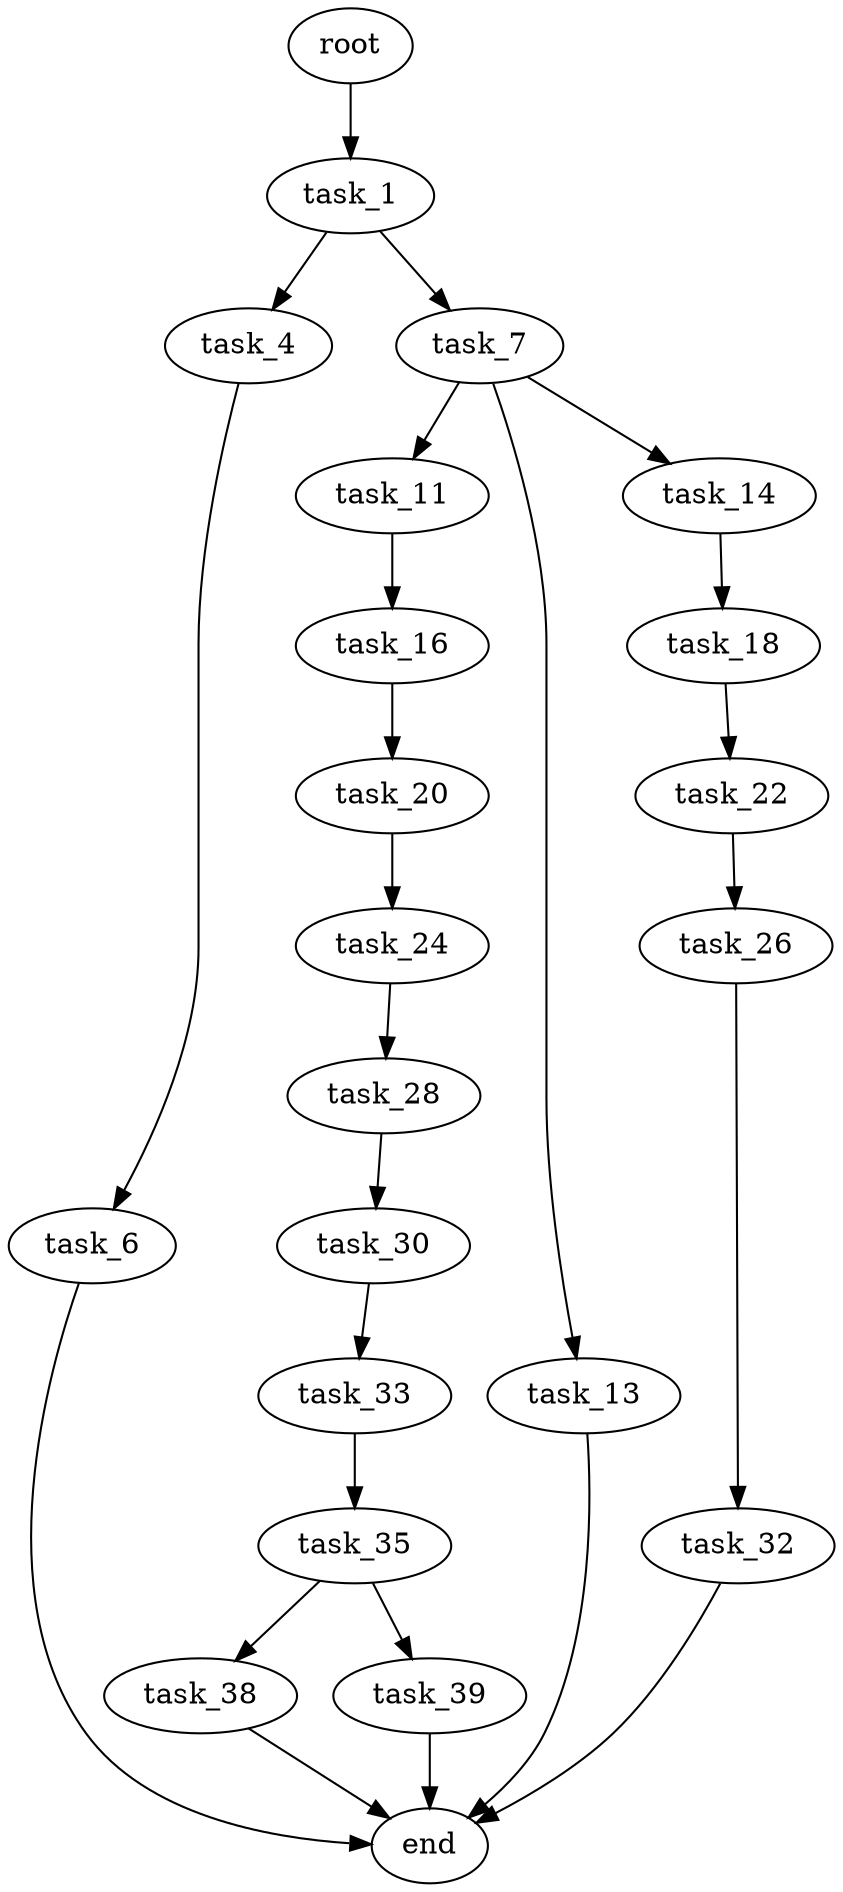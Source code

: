 digraph G {
  root [size="0.000000"];
  task_1 [size="167883709416.000000"];
  task_4 [size="28991029248.000000"];
  task_7 [size="68719476736.000000"];
  task_6 [size="8589934592.000000"];
  end [size="0.000000"];
  task_11 [size="28991029248.000000"];
  task_13 [size="549755813888.000000"];
  task_14 [size="2126195720.000000"];
  task_16 [size="134217728000.000000"];
  task_18 [size="460389302396.000000"];
  task_20 [size="142218460442.000000"];
  task_22 [size="28991029248.000000"];
  task_24 [size="1073741824000.000000"];
  task_26 [size="28248299624.000000"];
  task_28 [size="8589934592.000000"];
  task_32 [size="331505134931.000000"];
  task_30 [size="1255001134561.000000"];
  task_33 [size="40029115316.000000"];
  task_35 [size="7898052374.000000"];
  task_38 [size="300568710364.000000"];
  task_39 [size="596558752747.000000"];

  root -> task_1 [size="1.000000"];
  task_1 -> task_4 [size="134217728.000000"];
  task_1 -> task_7 [size="134217728.000000"];
  task_4 -> task_6 [size="75497472.000000"];
  task_7 -> task_11 [size="134217728.000000"];
  task_7 -> task_13 [size="134217728.000000"];
  task_7 -> task_14 [size="134217728.000000"];
  task_6 -> end [size="1.000000"];
  task_11 -> task_16 [size="75497472.000000"];
  task_13 -> end [size="1.000000"];
  task_14 -> task_18 [size="134217728.000000"];
  task_16 -> task_20 [size="209715200.000000"];
  task_18 -> task_22 [size="301989888.000000"];
  task_20 -> task_24 [size="301989888.000000"];
  task_22 -> task_26 [size="75497472.000000"];
  task_24 -> task_28 [size="838860800.000000"];
  task_26 -> task_32 [size="33554432.000000"];
  task_28 -> task_30 [size="33554432.000000"];
  task_32 -> end [size="1.000000"];
  task_30 -> task_33 [size="838860800.000000"];
  task_33 -> task_35 [size="679477248.000000"];
  task_35 -> task_38 [size="679477248.000000"];
  task_35 -> task_39 [size="679477248.000000"];
  task_38 -> end [size="1.000000"];
  task_39 -> end [size="1.000000"];
}
